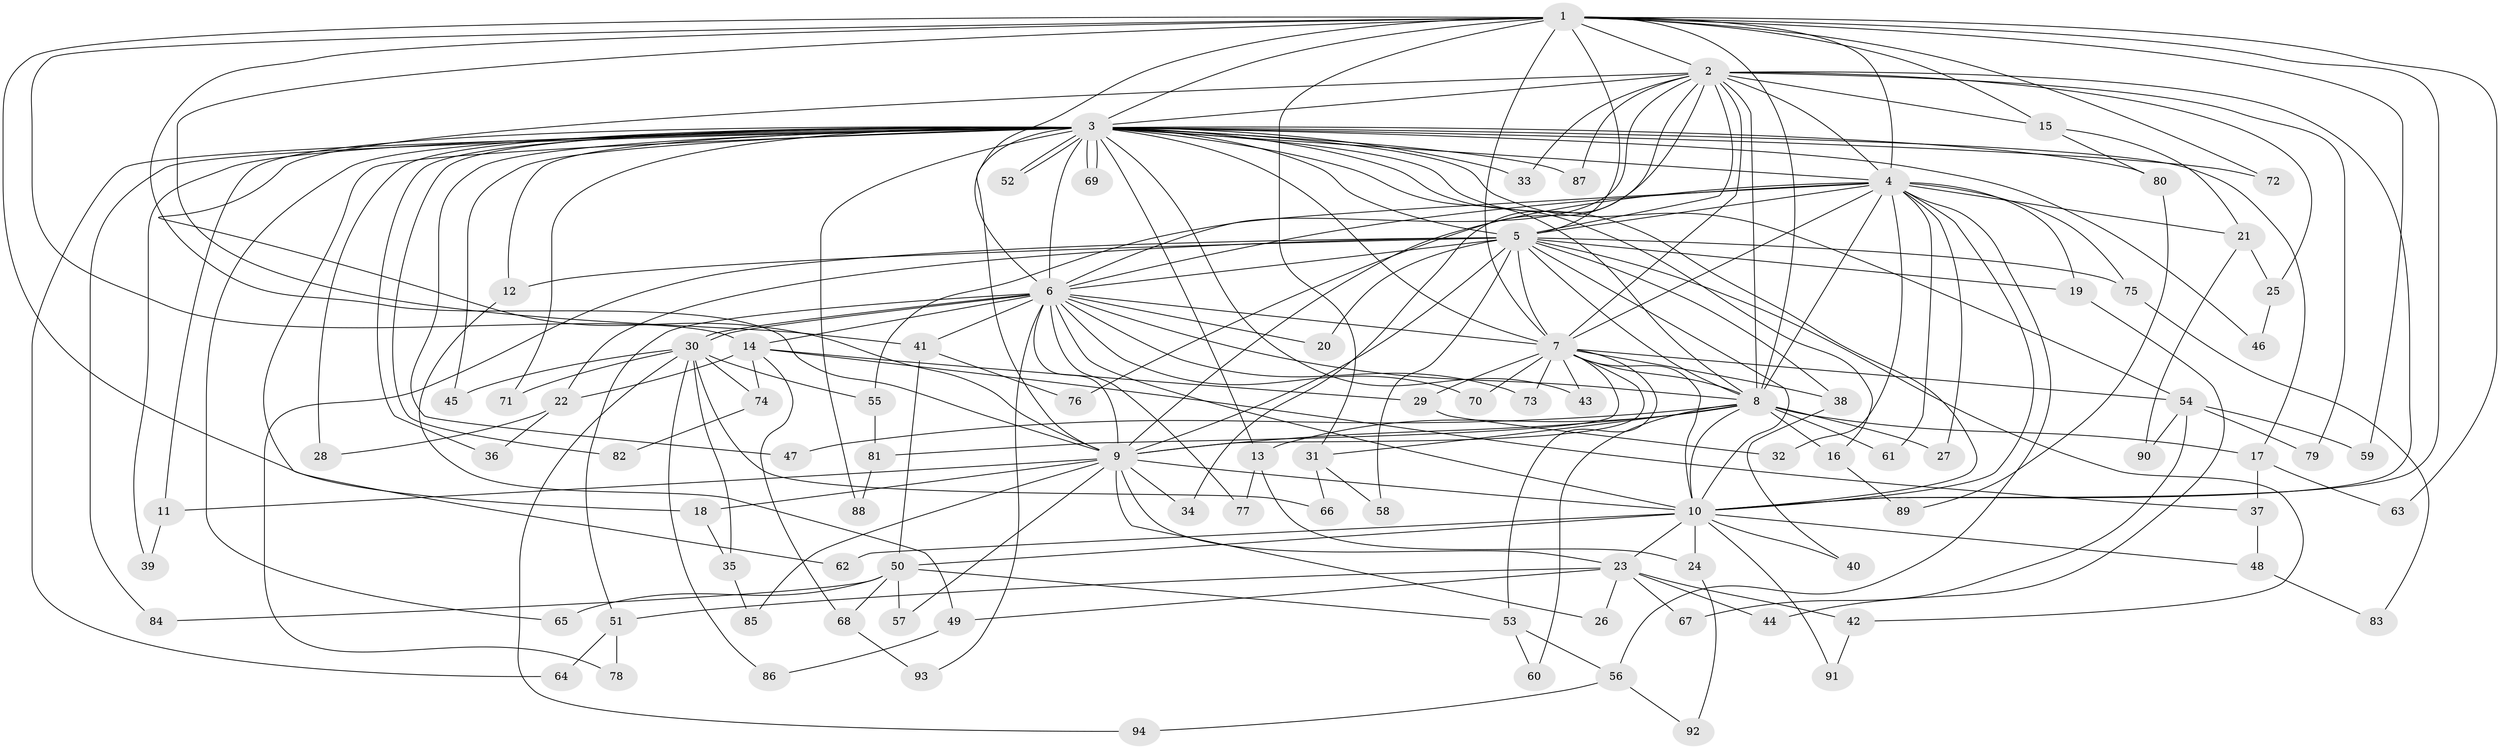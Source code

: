 // coarse degree distribution, {7: 0.02631578947368421, 3: 0.21052631578947367, 13: 0.02631578947368421, 8: 0.02631578947368421, 23: 0.02631578947368421, 2: 0.13157894736842105, 1: 0.05263157894736842, 4: 0.21052631578947367, 17: 0.02631578947368421, 11: 0.02631578947368421, 9: 0.02631578947368421, 16: 0.02631578947368421, 15: 0.02631578947368421, 6: 0.05263157894736842, 5: 0.07894736842105263, 10: 0.02631578947368421}
// Generated by graph-tools (version 1.1) at 2025/36/03/04/25 23:36:22]
// undirected, 94 vertices, 213 edges
graph export_dot {
  node [color=gray90,style=filled];
  1;
  2;
  3;
  4;
  5;
  6;
  7;
  8;
  9;
  10;
  11;
  12;
  13;
  14;
  15;
  16;
  17;
  18;
  19;
  20;
  21;
  22;
  23;
  24;
  25;
  26;
  27;
  28;
  29;
  30;
  31;
  32;
  33;
  34;
  35;
  36;
  37;
  38;
  39;
  40;
  41;
  42;
  43;
  44;
  45;
  46;
  47;
  48;
  49;
  50;
  51;
  52;
  53;
  54;
  55;
  56;
  57;
  58;
  59;
  60;
  61;
  62;
  63;
  64;
  65;
  66;
  67;
  68;
  69;
  70;
  71;
  72;
  73;
  74;
  75;
  76;
  77;
  78;
  79;
  80;
  81;
  82;
  83;
  84;
  85;
  86;
  87;
  88;
  89;
  90;
  91;
  92;
  93;
  94;
  1 -- 2;
  1 -- 3;
  1 -- 4;
  1 -- 5;
  1 -- 6;
  1 -- 7;
  1 -- 8;
  1 -- 9;
  1 -- 10;
  1 -- 14;
  1 -- 15;
  1 -- 18;
  1 -- 31;
  1 -- 41;
  1 -- 59;
  1 -- 63;
  1 -- 72;
  2 -- 3;
  2 -- 4;
  2 -- 5;
  2 -- 6;
  2 -- 7;
  2 -- 8;
  2 -- 9;
  2 -- 10;
  2 -- 15;
  2 -- 25;
  2 -- 33;
  2 -- 34;
  2 -- 76;
  2 -- 79;
  2 -- 87;
  3 -- 4;
  3 -- 5;
  3 -- 6;
  3 -- 7;
  3 -- 8;
  3 -- 9;
  3 -- 10;
  3 -- 11;
  3 -- 12;
  3 -- 13;
  3 -- 16;
  3 -- 17;
  3 -- 28;
  3 -- 33;
  3 -- 36;
  3 -- 39;
  3 -- 43;
  3 -- 45;
  3 -- 46;
  3 -- 47;
  3 -- 52;
  3 -- 52;
  3 -- 54;
  3 -- 62;
  3 -- 64;
  3 -- 65;
  3 -- 69;
  3 -- 69;
  3 -- 71;
  3 -- 72;
  3 -- 80;
  3 -- 82;
  3 -- 84;
  3 -- 87;
  3 -- 88;
  4 -- 5;
  4 -- 6;
  4 -- 7;
  4 -- 8;
  4 -- 9;
  4 -- 10;
  4 -- 19;
  4 -- 21;
  4 -- 27;
  4 -- 32;
  4 -- 55;
  4 -- 56;
  4 -- 61;
  4 -- 75;
  5 -- 6;
  5 -- 7;
  5 -- 8;
  5 -- 9;
  5 -- 10;
  5 -- 12;
  5 -- 19;
  5 -- 20;
  5 -- 22;
  5 -- 38;
  5 -- 42;
  5 -- 58;
  5 -- 75;
  5 -- 78;
  6 -- 7;
  6 -- 8;
  6 -- 9;
  6 -- 10;
  6 -- 14;
  6 -- 20;
  6 -- 30;
  6 -- 30;
  6 -- 41;
  6 -- 51;
  6 -- 70;
  6 -- 73;
  6 -- 77;
  6 -- 93;
  7 -- 8;
  7 -- 9;
  7 -- 10;
  7 -- 29;
  7 -- 38;
  7 -- 43;
  7 -- 53;
  7 -- 54;
  7 -- 70;
  7 -- 73;
  7 -- 81;
  8 -- 9;
  8 -- 10;
  8 -- 13;
  8 -- 16;
  8 -- 17;
  8 -- 27;
  8 -- 31;
  8 -- 47;
  8 -- 60;
  8 -- 61;
  9 -- 10;
  9 -- 11;
  9 -- 18;
  9 -- 23;
  9 -- 26;
  9 -- 34;
  9 -- 57;
  9 -- 85;
  10 -- 23;
  10 -- 24;
  10 -- 40;
  10 -- 48;
  10 -- 50;
  10 -- 62;
  10 -- 91;
  11 -- 39;
  12 -- 49;
  13 -- 24;
  13 -- 77;
  14 -- 22;
  14 -- 29;
  14 -- 37;
  14 -- 68;
  14 -- 74;
  15 -- 21;
  15 -- 80;
  16 -- 89;
  17 -- 37;
  17 -- 63;
  18 -- 35;
  19 -- 44;
  21 -- 25;
  21 -- 90;
  22 -- 28;
  22 -- 36;
  23 -- 26;
  23 -- 42;
  23 -- 44;
  23 -- 49;
  23 -- 51;
  23 -- 67;
  24 -- 92;
  25 -- 46;
  29 -- 32;
  30 -- 35;
  30 -- 45;
  30 -- 55;
  30 -- 66;
  30 -- 71;
  30 -- 74;
  30 -- 86;
  30 -- 94;
  31 -- 58;
  31 -- 66;
  35 -- 85;
  37 -- 48;
  38 -- 40;
  41 -- 50;
  41 -- 76;
  42 -- 91;
  48 -- 83;
  49 -- 86;
  50 -- 53;
  50 -- 57;
  50 -- 65;
  50 -- 68;
  50 -- 84;
  51 -- 64;
  51 -- 78;
  53 -- 56;
  53 -- 60;
  54 -- 59;
  54 -- 67;
  54 -- 79;
  54 -- 90;
  55 -- 81;
  56 -- 92;
  56 -- 94;
  68 -- 93;
  74 -- 82;
  75 -- 83;
  80 -- 89;
  81 -- 88;
}
